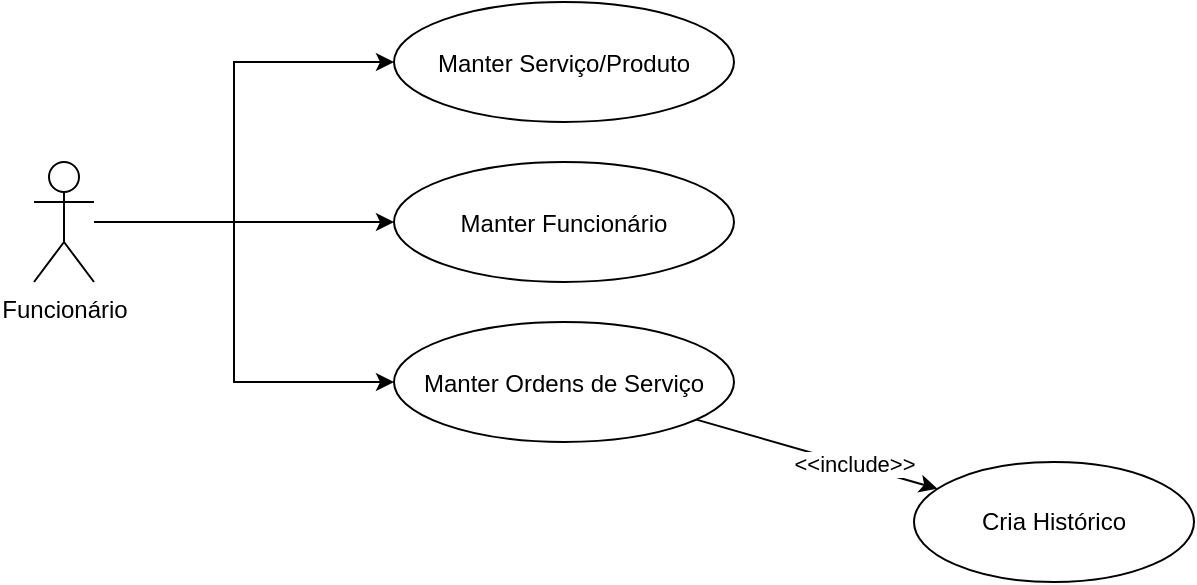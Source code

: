 <mxfile version="13.5.7" type="device" pages="2"><diagram id="EzX3RsKfhel5q3rRGuzK" name="Funcionário"><mxGraphModel dx="1091" dy="503" grid="1" gridSize="10" guides="1" tooltips="1" connect="1" arrows="1" fold="1" page="1" pageScale="1" pageWidth="827" pageHeight="1169" math="0" shadow="0"><root><mxCell id="0"/><mxCell id="1" parent="0"/><mxCell id="CAKWpnRhXBWIcc7ueE9G-6" style="edgeStyle=orthogonalEdgeStyle;rounded=0;orthogonalLoop=1;jettySize=auto;html=1;entryX=0;entryY=0.5;entryDx=0;entryDy=0;" parent="1" source="CAKWpnRhXBWIcc7ueE9G-1" target="CAKWpnRhXBWIcc7ueE9G-2" edge="1"><mxGeometry relative="1" as="geometry"><Array as="points"><mxPoint x="240" y="220"/><mxPoint x="240" y="140"/></Array></mxGeometry></mxCell><mxCell id="CAKWpnRhXBWIcc7ueE9G-8" style="edgeStyle=orthogonalEdgeStyle;rounded=0;orthogonalLoop=1;jettySize=auto;html=1;entryX=0;entryY=0.5;entryDx=0;entryDy=0;" parent="1" source="CAKWpnRhXBWIcc7ueE9G-1" target="CAKWpnRhXBWIcc7ueE9G-7" edge="1"><mxGeometry relative="1" as="geometry"/></mxCell><mxCell id="CAKWpnRhXBWIcc7ueE9G-10" style="edgeStyle=orthogonalEdgeStyle;rounded=0;orthogonalLoop=1;jettySize=auto;html=1;entryX=0;entryY=0.5;entryDx=0;entryDy=0;" parent="1" source="CAKWpnRhXBWIcc7ueE9G-1" target="CAKWpnRhXBWIcc7ueE9G-9" edge="1"><mxGeometry relative="1" as="geometry"><Array as="points"><mxPoint x="240" y="220"/><mxPoint x="240" y="300"/></Array></mxGeometry></mxCell><mxCell id="CAKWpnRhXBWIcc7ueE9G-1" value="Funcionário" style="shape=umlActor;verticalLabelPosition=bottom;verticalAlign=top;html=1;" parent="1" vertex="1"><mxGeometry x="140" y="190" width="30" height="60" as="geometry"/></mxCell><mxCell id="CAKWpnRhXBWIcc7ueE9G-2" value="Manter Serviço/Produto" style="ellipse;" parent="1" vertex="1"><mxGeometry x="320" y="110" width="170" height="60" as="geometry"/></mxCell><mxCell id="CAKWpnRhXBWIcc7ueE9G-7" value="Manter Funcionário" style="ellipse;" parent="1" vertex="1"><mxGeometry x="320" y="190" width="170" height="60" as="geometry"/></mxCell><mxCell id="CAKWpnRhXBWIcc7ueE9G-9" value="Manter Ordens de Serviço" style="ellipse;" parent="1" vertex="1"><mxGeometry x="320" y="270" width="170" height="60" as="geometry"/></mxCell><mxCell id="nd92KIVeN_t2CMf7BQdU-1" value="Cria Histórico" style="ellipse;whiteSpace=wrap;html=1;" parent="1" vertex="1"><mxGeometry x="580" y="340" width="140" height="60" as="geometry"/></mxCell><mxCell id="nd92KIVeN_t2CMf7BQdU-2" value="" style="endArrow=classic;html=1;" parent="1" source="CAKWpnRhXBWIcc7ueE9G-9" target="nd92KIVeN_t2CMf7BQdU-1" edge="1"><mxGeometry width="50" height="50" relative="1" as="geometry"><mxPoint x="400" y="290" as="sourcePoint"/><mxPoint x="450" y="240" as="targetPoint"/></mxGeometry></mxCell><mxCell id="nd92KIVeN_t2CMf7BQdU-3" value="&amp;lt;&amp;lt;include&amp;gt;&amp;gt;" style="edgeLabel;html=1;align=center;verticalAlign=middle;resizable=0;points=[];" parent="nd92KIVeN_t2CMf7BQdU-2" vertex="1" connectable="0"><mxGeometry x="0.301" y="1" relative="1" as="geometry"><mxPoint as="offset"/></mxGeometry></mxCell></root></mxGraphModel></diagram><diagram id="0s-0RMCs47_4BUkujIv0" name="cliente"><mxGraphModel dx="1091" dy="503" grid="1" gridSize="10" guides="1" tooltips="1" connect="1" arrows="1" fold="1" page="1" pageScale="1" pageWidth="827" pageHeight="1169" math="0" shadow="0"><root><mxCell id="SbZjGf2_r-zFWWY6cCR2-0"/><mxCell id="SbZjGf2_r-zFWWY6cCR2-1" parent="SbZjGf2_r-zFWWY6cCR2-0"/><mxCell id="LPga40zfSSjCceN7GGko-5" style="edgeStyle=orthogonalEdgeStyle;rounded=0;orthogonalLoop=1;jettySize=auto;html=1;entryX=0;entryY=0.5;entryDx=0;entryDy=0;" parent="SbZjGf2_r-zFWWY6cCR2-1" source="LPga40zfSSjCceN7GGko-0" target="LPga40zfSSjCceN7GGko-1" edge="1"><mxGeometry relative="1" as="geometry"/></mxCell><mxCell id="LPga40zfSSjCceN7GGko-7" style="edgeStyle=orthogonalEdgeStyle;rounded=0;orthogonalLoop=1;jettySize=auto;html=1;entryX=0;entryY=0.5;entryDx=0;entryDy=0;" parent="SbZjGf2_r-zFWWY6cCR2-1" source="LPga40zfSSjCceN7GGko-0" target="LPga40zfSSjCceN7GGko-3" edge="1"><mxGeometry relative="1" as="geometry"/></mxCell><mxCell id="LPga40zfSSjCceN7GGko-8" style="edgeStyle=orthogonalEdgeStyle;rounded=0;orthogonalLoop=1;jettySize=auto;html=1;entryX=0;entryY=0.5;entryDx=0;entryDy=0;" parent="SbZjGf2_r-zFWWY6cCR2-1" source="LPga40zfSSjCceN7GGko-0" target="LPga40zfSSjCceN7GGko-4" edge="1"><mxGeometry relative="1" as="geometry"/></mxCell><mxCell id="LPga40zfSSjCceN7GGko-0" value="cliente" style="shape=umlActor;verticalLabelPosition=bottom;verticalAlign=top;html=1;outlineConnect=0;" parent="SbZjGf2_r-zFWWY6cCR2-1" vertex="1"><mxGeometry x="160" y="260" width="30" height="60" as="geometry"/></mxCell><mxCell id="LPga40zfSSjCceN7GGko-1" value="Cadastrar cliente" style="ellipse;whiteSpace=wrap;html=1;" parent="SbZjGf2_r-zFWWY6cCR2-1" vertex="1"><mxGeometry x="310" y="200" width="110" height="50" as="geometry"/></mxCell><mxCell id="LPga40zfSSjCceN7GGko-3" value="solicitar serviço/produto" style="ellipse;whiteSpace=wrap;html=1;" parent="SbZjGf2_r-zFWWY6cCR2-1" vertex="1"><mxGeometry x="310" y="300" width="110" height="50" as="geometry"/></mxCell><mxCell id="LPga40zfSSjCceN7GGko-4" value="Acompanhar&amp;nbsp;&lt;br&gt;solicitações" style="ellipse;whiteSpace=wrap;html=1;" parent="SbZjGf2_r-zFWWY6cCR2-1" vertex="1"><mxGeometry x="310" y="380" width="110" height="50" as="geometry"/></mxCell><mxCell id="37PMlEHW00QBm0xYiOKc-0" value="Cria Histórico" style="ellipse;whiteSpace=wrap;html=1;" vertex="1" parent="SbZjGf2_r-zFWWY6cCR2-1"><mxGeometry x="530" y="295" width="140" height="60" as="geometry"/></mxCell><mxCell id="37PMlEHW00QBm0xYiOKc-1" value="" style="endArrow=classic;html=1;" edge="1" parent="SbZjGf2_r-zFWWY6cCR2-1" target="37PMlEHW00QBm0xYiOKc-0" source="LPga40zfSSjCceN7GGko-3"><mxGeometry width="50" height="50" relative="1" as="geometry"><mxPoint x="413.996" y="333.318" as="sourcePoint"/><mxPoint x="440.08" y="240" as="targetPoint"/></mxGeometry></mxCell><mxCell id="37PMlEHW00QBm0xYiOKc-2" value="&amp;lt;&amp;lt;include&amp;gt;&amp;gt;" style="edgeLabel;html=1;align=center;verticalAlign=middle;resizable=0;points=[];" vertex="1" connectable="0" parent="37PMlEHW00QBm0xYiOKc-1"><mxGeometry x="0.301" y="1" relative="1" as="geometry"><mxPoint as="offset"/></mxGeometry></mxCell></root></mxGraphModel></diagram></mxfile>
